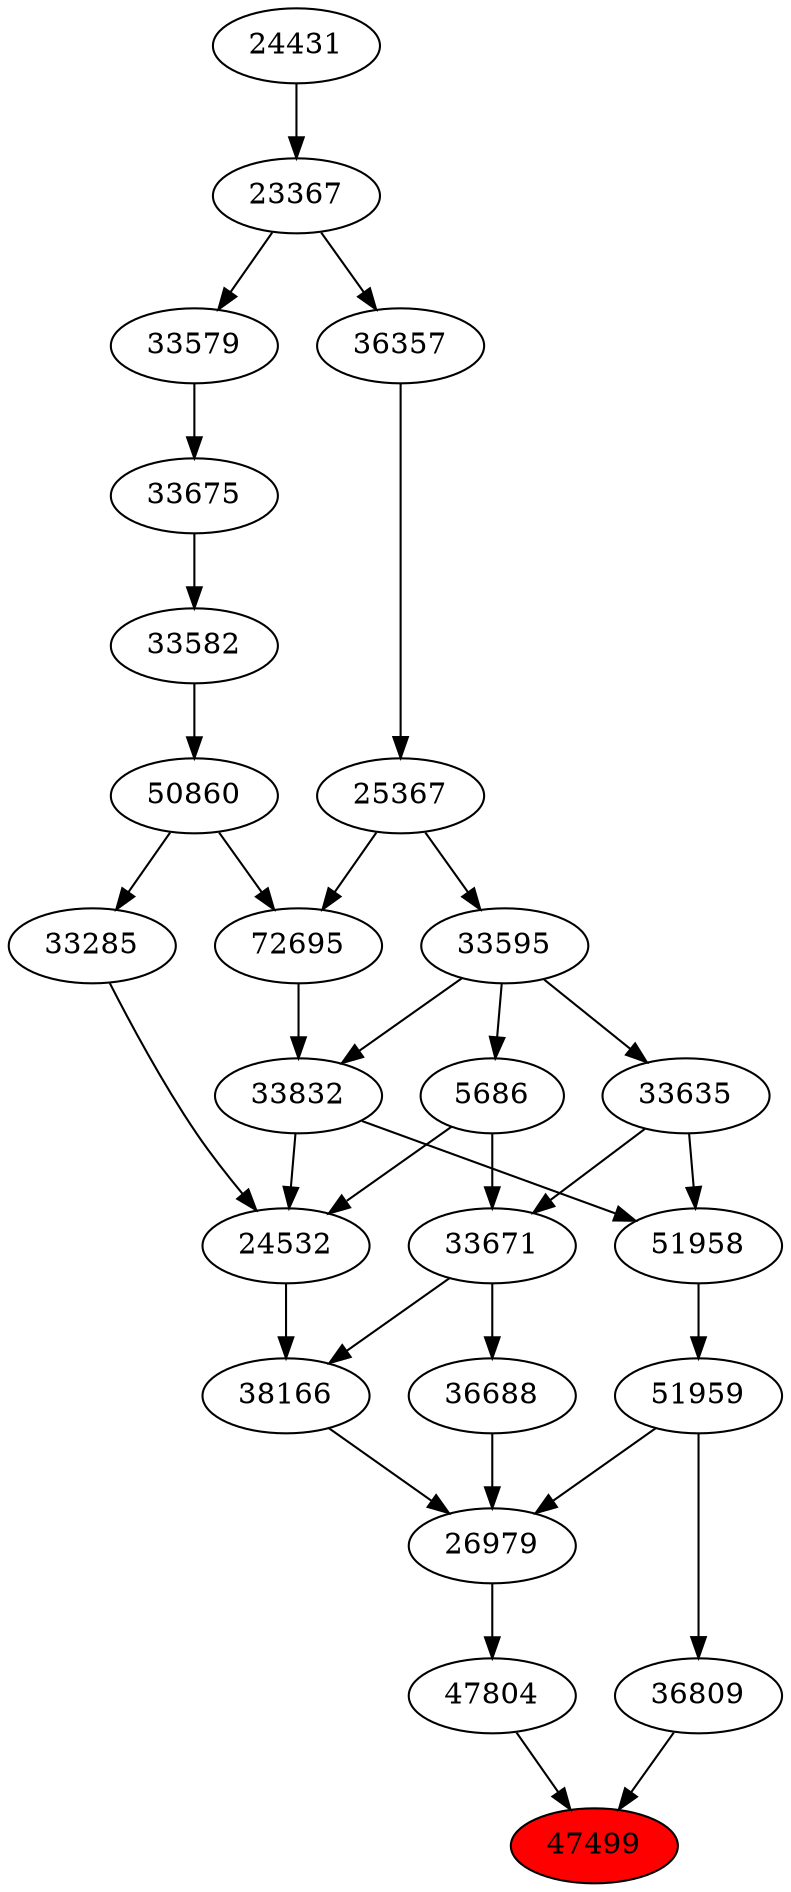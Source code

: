 strict digraph{ 
47499 [label="47499" fillcolor=red style=filled]
47804 -> 47499
36809 -> 47499
47804 [label="47804"]
26979 -> 47804
36809 [label="36809"]
51959 -> 36809
26979 [label="26979"]
36688 -> 26979
38166 -> 26979
51959 -> 26979
51959 [label="51959"]
51958 -> 51959
36688 [label="36688"]
33671 -> 36688
38166 [label="38166"]
24532 -> 38166
33671 -> 38166
51958 [label="51958"]
33832 -> 51958
33635 -> 51958
33671 [label="33671"]
5686 -> 33671
33635 -> 33671
24532 [label="24532"]
33285 -> 24532
5686 -> 24532
33832 -> 24532
33832 [label="33832"]
72695 -> 33832
33595 -> 33832
33635 [label="33635"]
33595 -> 33635
5686 [label="5686"]
33595 -> 5686
33285 [label="33285"]
50860 -> 33285
72695 [label="72695"]
50860 -> 72695
25367 -> 72695
33595 [label="33595"]
25367 -> 33595
50860 [label="50860"]
33582 -> 50860
25367 [label="25367"]
36357 -> 25367
33582 [label="33582"]
33675 -> 33582
36357 [label="36357"]
23367 -> 36357
33675 [label="33675"]
33579 -> 33675
23367 [label="23367"]
24431 -> 23367
33579 [label="33579"]
23367 -> 33579
24431 [label="24431"]
}